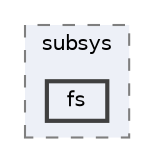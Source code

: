 digraph "build/zephyr/subsys/fs"
{
 // LATEX_PDF_SIZE
  bgcolor="transparent";
  edge [fontname=Helvetica,fontsize=10,labelfontname=Helvetica,labelfontsize=10];
  node [fontname=Helvetica,fontsize=10,shape=box,height=0.2,width=0.4];
  compound=true
  subgraph clusterdir_fee2df84931cf9d66e516b35c2f3fff7 {
    graph [ bgcolor="#edf0f7", pencolor="grey50", label="subsys", fontname=Helvetica,fontsize=10 style="filled,dashed", URL="dir_fee2df84931cf9d66e516b35c2f3fff7.html",tooltip=""]
  dir_f9c827807aaad5a92e0385eab914032c [label="fs", fillcolor="#edf0f7", color="grey25", style="filled,bold", URL="dir_f9c827807aaad5a92e0385eab914032c.html",tooltip=""];
  }
}
